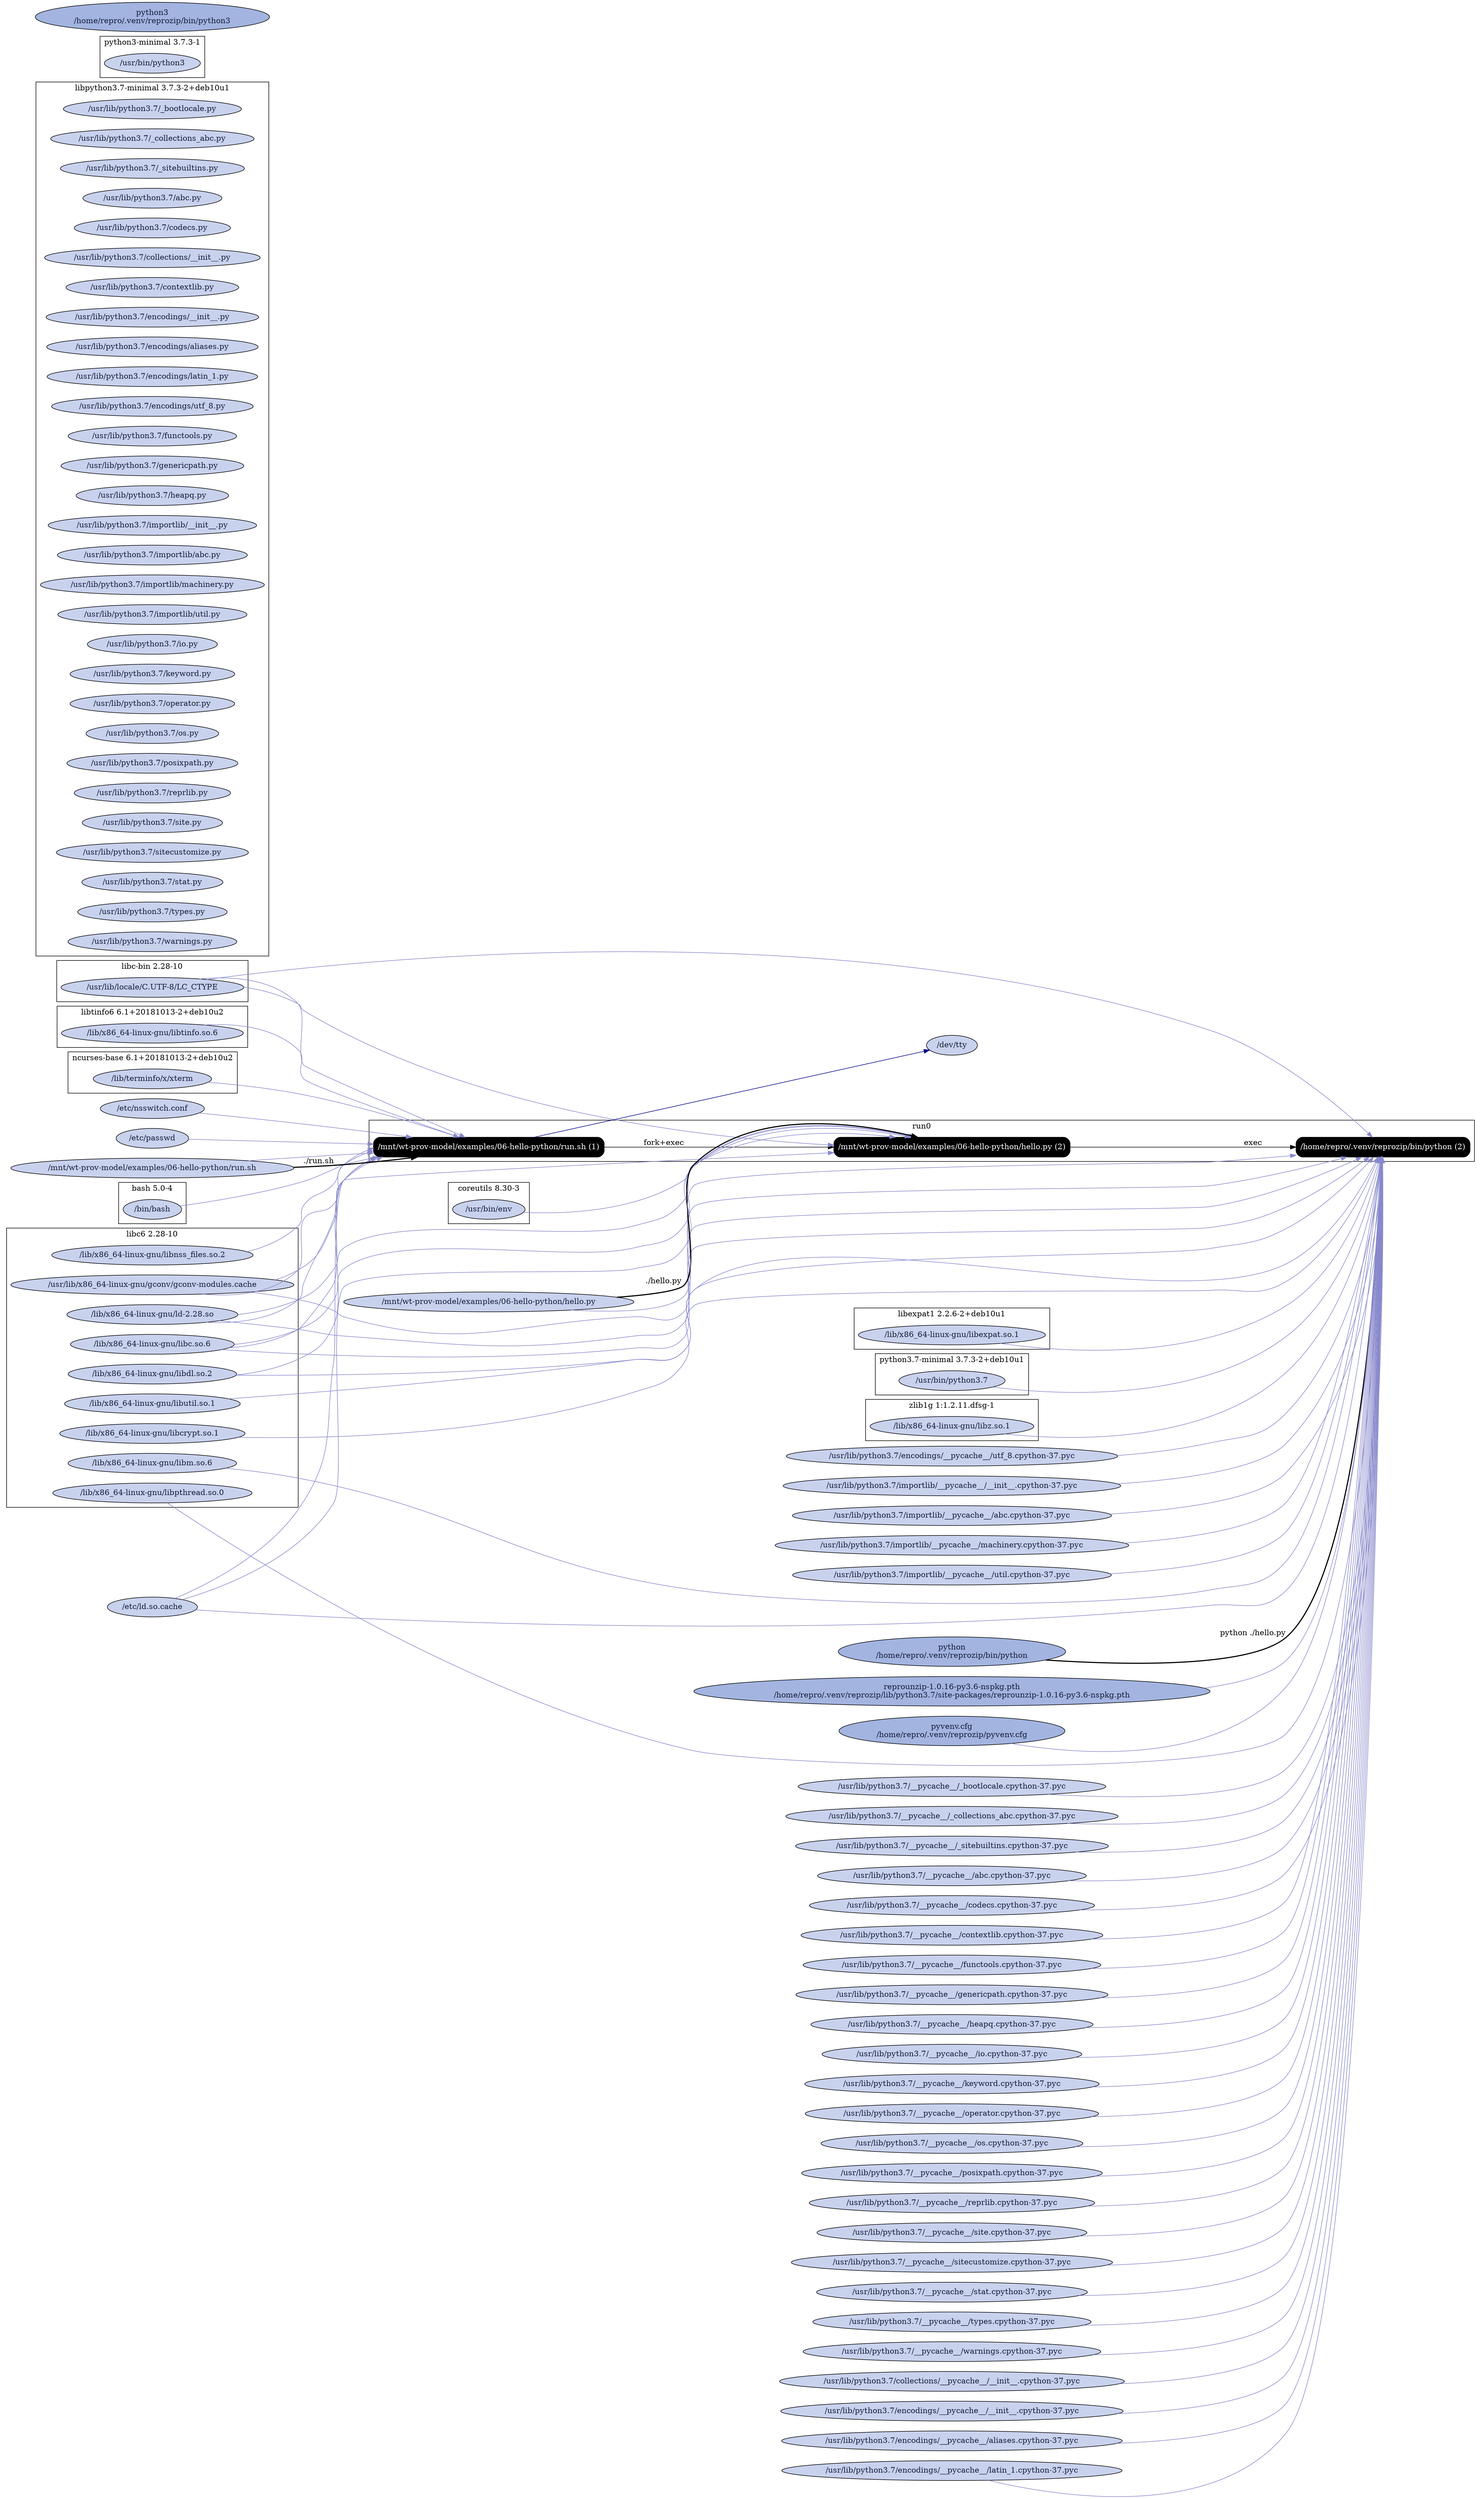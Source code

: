 digraph G {
    rankdir=LR;

    /* programs */
    node [shape=box fontcolor=white fillcolor=black style="filled,rounded"];
    subgraph cluster_run0 {
        label="run0";
        prog0 [label="/mnt/wt-prov-model/examples/06-hello-python/run.sh (1)"];
        prog1 [label="/mnt/wt-prov-model/examples/06-hello-python/hello.py (2)"];
        prog0 -> prog1 [label="fork+exec"];
        prog2 [label="/home/repro/.venv/reprozip/bin/python (2)"];
        prog1 -> prog2 [label="exec"];
    }

    node [shape=ellipse fontcolor="#131C39" fillcolor="#C9D2ED"];

    /* system packages */
    subgraph cluster_pkg0 {
        label="bash 5.0-4";
        "/bin/bash";
    }
    subgraph cluster_pkg1 {
        label="coreutils 8.30-3";
        "/usr/bin/env";
    }
    subgraph cluster_pkg2 {
        label="libc-bin 2.28-10";
        "/usr/lib/locale/C.UTF-8/LC_CTYPE";
    }
    subgraph cluster_pkg3 {
        label="libc6 2.28-10";
        "/lib/x86_64-linux-gnu/ld-2.28.so";
        "/lib/x86_64-linux-gnu/libc.so.6";
        "/lib/x86_64-linux-gnu/libcrypt.so.1";
        "/lib/x86_64-linux-gnu/libdl.so.2";
        "/lib/x86_64-linux-gnu/libm.so.6";
        "/lib/x86_64-linux-gnu/libnss_files.so.2";
        "/lib/x86_64-linux-gnu/libpthread.so.0";
        "/lib/x86_64-linux-gnu/libutil.so.1";
        "/usr/lib/x86_64-linux-gnu/gconv/gconv-modules.cache";
    }
    subgraph cluster_pkg4 {
        label="libexpat1 2.2.6-2+deb10u1";
        "/lib/x86_64-linux-gnu/libexpat.so.1";
    }
    subgraph cluster_pkg5 {
        label="libpython3.7-minimal 3.7.3-2+deb10u1";
        "/usr/lib/python3.7/_bootlocale.py";
        "/usr/lib/python3.7/_collections_abc.py";
        "/usr/lib/python3.7/_sitebuiltins.py";
        "/usr/lib/python3.7/abc.py";
        "/usr/lib/python3.7/codecs.py";
        "/usr/lib/python3.7/collections/__init__.py";
        "/usr/lib/python3.7/contextlib.py";
        "/usr/lib/python3.7/encodings/__init__.py";
        "/usr/lib/python3.7/encodings/aliases.py";
        "/usr/lib/python3.7/encodings/latin_1.py";
        "/usr/lib/python3.7/encodings/utf_8.py";
        "/usr/lib/python3.7/functools.py";
        "/usr/lib/python3.7/genericpath.py";
        "/usr/lib/python3.7/heapq.py";
        "/usr/lib/python3.7/importlib/__init__.py";
        "/usr/lib/python3.7/importlib/abc.py";
        "/usr/lib/python3.7/importlib/machinery.py";
        "/usr/lib/python3.7/importlib/util.py";
        "/usr/lib/python3.7/io.py";
        "/usr/lib/python3.7/keyword.py";
        "/usr/lib/python3.7/operator.py";
        "/usr/lib/python3.7/os.py";
        "/usr/lib/python3.7/posixpath.py";
        "/usr/lib/python3.7/reprlib.py";
        "/usr/lib/python3.7/site.py";
        "/usr/lib/python3.7/sitecustomize.py";
        "/usr/lib/python3.7/stat.py";
        "/usr/lib/python3.7/types.py";
        "/usr/lib/python3.7/warnings.py";
    }
    subgraph cluster_pkg6 {
        label="libtinfo6 6.1+20181013-2+deb10u2";
        "/lib/x86_64-linux-gnu/libtinfo.so.6";
    }
    subgraph cluster_pkg7 {
        label="ncurses-base 6.1+20181013-2+deb10u2";
        "/lib/terminfo/x/xterm";
    }
    subgraph cluster_pkg8 {
        label="python3-minimal 3.7.3-1";
        "/usr/bin/python3";
    }
    subgraph cluster_pkg9 {
        label="python3.7-minimal 3.7.3-2+deb10u1";
        "/usr/bin/python3.7";
    }
    subgraph cluster_pkg10 {
        label="zlib1g 1:1.2.11.dfsg-1";
        "/lib/x86_64-linux-gnu/libz.so.1";
    }

    /* other files */
    "/dev/tty";
    "/etc/ld.so.cache";
    "/etc/nsswitch.conf";
    "/etc/passwd";
    "/home/repro/.venv/reprozip/bin/python" [fillcolor="#A3B4E0", label="python\n/home/repro/.venv/reprozip/bin/python"];
    "/home/repro/.venv/reprozip/bin/python3" [fillcolor="#A3B4E0", label="python3\n/home/repro/.venv/reprozip/bin/python3"];
    "/home/repro/.venv/reprozip/lib/python3.7/site-packages/reprounzip-1.0.16-py3.6-nspkg.pth" [fillcolor="#A3B4E0", label="reprounzip-1.0.16-py3.6-nspkg.pth\n/home/repro/.venv/reprozip/lib/python3.7/site-packages/reprounzip-1.0.16-py3.6-nspkg.pth"];
    "/home/repro/.venv/reprozip/pyvenv.cfg" [fillcolor="#A3B4E0", label="pyvenv.cfg\n/home/repro/.venv/reprozip/pyvenv.cfg"];
    "/mnt/wt-prov-model/examples/06-hello-python/hello.py";
    "/mnt/wt-prov-model/examples/06-hello-python/run.sh";
    "/usr/lib/python3.7/__pycache__/_bootlocale.cpython-37.pyc";
    "/usr/lib/python3.7/__pycache__/_collections_abc.cpython-37.pyc";
    "/usr/lib/python3.7/__pycache__/_sitebuiltins.cpython-37.pyc";
    "/usr/lib/python3.7/__pycache__/abc.cpython-37.pyc";
    "/usr/lib/python3.7/__pycache__/codecs.cpython-37.pyc";
    "/usr/lib/python3.7/__pycache__/contextlib.cpython-37.pyc";
    "/usr/lib/python3.7/__pycache__/functools.cpython-37.pyc";
    "/usr/lib/python3.7/__pycache__/genericpath.cpython-37.pyc";
    "/usr/lib/python3.7/__pycache__/heapq.cpython-37.pyc";
    "/usr/lib/python3.7/__pycache__/io.cpython-37.pyc";
    "/usr/lib/python3.7/__pycache__/keyword.cpython-37.pyc";
    "/usr/lib/python3.7/__pycache__/operator.cpython-37.pyc";
    "/usr/lib/python3.7/__pycache__/os.cpython-37.pyc";
    "/usr/lib/python3.7/__pycache__/posixpath.cpython-37.pyc";
    "/usr/lib/python3.7/__pycache__/reprlib.cpython-37.pyc";
    "/usr/lib/python3.7/__pycache__/site.cpython-37.pyc";
    "/usr/lib/python3.7/__pycache__/sitecustomize.cpython-37.pyc";
    "/usr/lib/python3.7/__pycache__/stat.cpython-37.pyc";
    "/usr/lib/python3.7/__pycache__/types.cpython-37.pyc";
    "/usr/lib/python3.7/__pycache__/warnings.cpython-37.pyc";
    "/usr/lib/python3.7/collections/__pycache__/__init__.cpython-37.pyc";
    "/usr/lib/python3.7/encodings/__pycache__/__init__.cpython-37.pyc";
    "/usr/lib/python3.7/encodings/__pycache__/aliases.cpython-37.pyc";
    "/usr/lib/python3.7/encodings/__pycache__/latin_1.cpython-37.pyc";
    "/usr/lib/python3.7/encodings/__pycache__/utf_8.cpython-37.pyc";
    "/usr/lib/python3.7/importlib/__pycache__/__init__.cpython-37.pyc";
    "/usr/lib/python3.7/importlib/__pycache__/abc.cpython-37.pyc";
    "/usr/lib/python3.7/importlib/__pycache__/machinery.cpython-37.pyc";
    "/usr/lib/python3.7/importlib/__pycache__/util.cpython-37.pyc";

    "/mnt/wt-prov-model/examples/06-hello-python/run.sh" -> prog0 [style=bold, label="./run.sh"];
    "/bin/bash" -> prog0 [color="#8888CC"];
    "/lib/x86_64-linux-gnu/ld-2.28.so" -> prog0 [color="#8888CC"];
    "/etc/ld.so.cache" -> prog0 [color="#8888CC"];
    "/lib/x86_64-linux-gnu/libtinfo.so.6" -> prog0 [color="#8888CC"];
    "/lib/x86_64-linux-gnu/libdl.so.2" -> prog0 [color="#8888CC"];
    "/lib/x86_64-linux-gnu/libc.so.6" -> prog0 [color="#8888CC"];
    prog0 -> "/dev/tty" [color="#000088"];
    "/usr/lib/locale/C.UTF-8/LC_CTYPE" -> prog0 [color="#8888CC"];
    "/usr/lib/x86_64-linux-gnu/gconv/gconv-modules.cache" -> prog0 [color="#8888CC"];
    "/etc/nsswitch.conf" -> prog0 [color="#8888CC"];
    "/lib/x86_64-linux-gnu/libnss_files.so.2" -> prog0 [color="#8888CC"];
    "/etc/passwd" -> prog0 [color="#8888CC"];
    "/mnt/wt-prov-model/examples/06-hello-python/run.sh" -> prog0 [color="#8888CC"];
    "/mnt/wt-prov-model/examples/06-hello-python/hello.py" -> prog1 [style=bold, label="./hello.py"];
    "/usr/bin/env" -> prog1 [color="#8888CC"];
    "/lib/x86_64-linux-gnu/ld-2.28.so" -> prog1 [color="#8888CC"];
    "/etc/ld.so.cache" -> prog1 [color="#8888CC"];
    "/lib/x86_64-linux-gnu/libc.so.6" -> prog1 [color="#8888CC"];
    "/usr/lib/locale/C.UTF-8/LC_CTYPE" -> prog1 [color="#8888CC"];
    "/usr/lib/x86_64-linux-gnu/gconv/gconv-modules.cache" -> prog1 [color="#8888CC"];
    "/home/repro/.venv/reprozip/bin/python" -> prog2 [style=bold, label="python ./hello.py"];
    "/usr/bin/python3.7" -> prog2 [color="#8888CC"];
    "/lib/x86_64-linux-gnu/ld-2.28.so" -> prog2 [color="#8888CC"];
    "/etc/ld.so.cache" -> prog2 [color="#8888CC"];
    "/lib/x86_64-linux-gnu/libcrypt.so.1" -> prog2 [color="#8888CC"];
    "/lib/x86_64-linux-gnu/libpthread.so.0" -> prog2 [color="#8888CC"];
    "/lib/x86_64-linux-gnu/libdl.so.2" -> prog2 [color="#8888CC"];
    "/lib/x86_64-linux-gnu/libutil.so.1" -> prog2 [color="#8888CC"];
    "/lib/x86_64-linux-gnu/libexpat.so.1" -> prog2 [color="#8888CC"];
    "/lib/x86_64-linux-gnu/libz.so.1" -> prog2 [color="#8888CC"];
    "/lib/x86_64-linux-gnu/libm.so.6" -> prog2 [color="#8888CC"];
    "/lib/x86_64-linux-gnu/libc.so.6" -> prog2 [color="#8888CC"];
    "/usr/lib/locale/C.UTF-8/LC_CTYPE" -> prog2 [color="#8888CC"];
    "/usr/lib/x86_64-linux-gnu/gconv/gconv-modules.cache" -> prog2 [color="#8888CC"];
    "/usr/lib/python3.7/encodings/__pycache__/__init__.cpython-37.pyc" -> prog2 [color="#8888CC"];
    "/usr/lib/python3.7/__pycache__/codecs.cpython-37.pyc" -> prog2 [color="#8888CC"];
    "/usr/lib/python3.7/encodings/__pycache__/aliases.cpython-37.pyc" -> prog2 [color="#8888CC"];
    "/usr/lib/python3.7/encodings/__pycache__/utf_8.cpython-37.pyc" -> prog2 [color="#8888CC"];
    "/usr/lib/python3.7/encodings/__pycache__/latin_1.cpython-37.pyc" -> prog2 [color="#8888CC"];
    "/usr/lib/python3.7/__pycache__/io.cpython-37.pyc" -> prog2 [color="#8888CC"];
    "/usr/lib/python3.7/__pycache__/abc.cpython-37.pyc" -> prog2 [color="#8888CC"];
    "/usr/lib/python3.7/__pycache__/site.cpython-37.pyc" -> prog2 [color="#8888CC"];
    "/usr/lib/python3.7/__pycache__/os.cpython-37.pyc" -> prog2 [color="#8888CC"];
    "/usr/lib/python3.7/__pycache__/stat.cpython-37.pyc" -> prog2 [color="#8888CC"];
    "/usr/lib/python3.7/__pycache__/posixpath.cpython-37.pyc" -> prog2 [color="#8888CC"];
    "/usr/lib/python3.7/__pycache__/genericpath.cpython-37.pyc" -> prog2 [color="#8888CC"];
    "/usr/lib/python3.7/__pycache__/_collections_abc.cpython-37.pyc" -> prog2 [color="#8888CC"];
    "/usr/lib/python3.7/__pycache__/_sitebuiltins.cpython-37.pyc" -> prog2 [color="#8888CC"];
    "/home/repro/.venv/reprozip/pyvenv.cfg" -> prog2 [color="#8888CC"];
    "/home/repro/.venv/reprozip/lib/python3.7/site-packages/reprounzip-1.0.16-py3.6-nspkg.pth" -> prog2 [color="#8888CC"];
    "/usr/lib/python3.7/__pycache__/_bootlocale.cpython-37.pyc" -> prog2 [color="#8888CC"];
    "/usr/lib/python3.7/__pycache__/types.cpython-37.pyc" -> prog2 [color="#8888CC"];
    "/usr/lib/python3.7/importlib/__pycache__/__init__.cpython-37.pyc" -> prog2 [color="#8888CC"];
    "/usr/lib/python3.7/__pycache__/warnings.cpython-37.pyc" -> prog2 [color="#8888CC"];
    "/usr/lib/python3.7/importlib/__pycache__/util.cpython-37.pyc" -> prog2 [color="#8888CC"];
    "/usr/lib/python3.7/importlib/__pycache__/abc.cpython-37.pyc" -> prog2 [color="#8888CC"];
    "/usr/lib/python3.7/importlib/__pycache__/machinery.cpython-37.pyc" -> prog2 [color="#8888CC"];
    "/usr/lib/python3.7/__pycache__/contextlib.cpython-37.pyc" -> prog2 [color="#8888CC"];
    "/usr/lib/python3.7/collections/__pycache__/__init__.cpython-37.pyc" -> prog2 [color="#8888CC"];
    "/usr/lib/python3.7/__pycache__/operator.cpython-37.pyc" -> prog2 [color="#8888CC"];
    "/usr/lib/python3.7/__pycache__/keyword.cpython-37.pyc" -> prog2 [color="#8888CC"];
    "/usr/lib/python3.7/__pycache__/heapq.cpython-37.pyc" -> prog2 [color="#8888CC"];
    "/usr/lib/python3.7/__pycache__/reprlib.cpython-37.pyc" -> prog2 [color="#8888CC"];
    "/usr/lib/python3.7/__pycache__/functools.cpython-37.pyc" -> prog2 [color="#8888CC"];
    "/usr/lib/python3.7/__pycache__/sitecustomize.cpython-37.pyc" -> prog2 [color="#8888CC"];
    "/mnt/wt-prov-model/examples/06-hello-python/hello.py" -> prog2 [color="#8888CC"];
    "/lib/terminfo/x/xterm" -> prog0 [color="#8888CC"];
}
